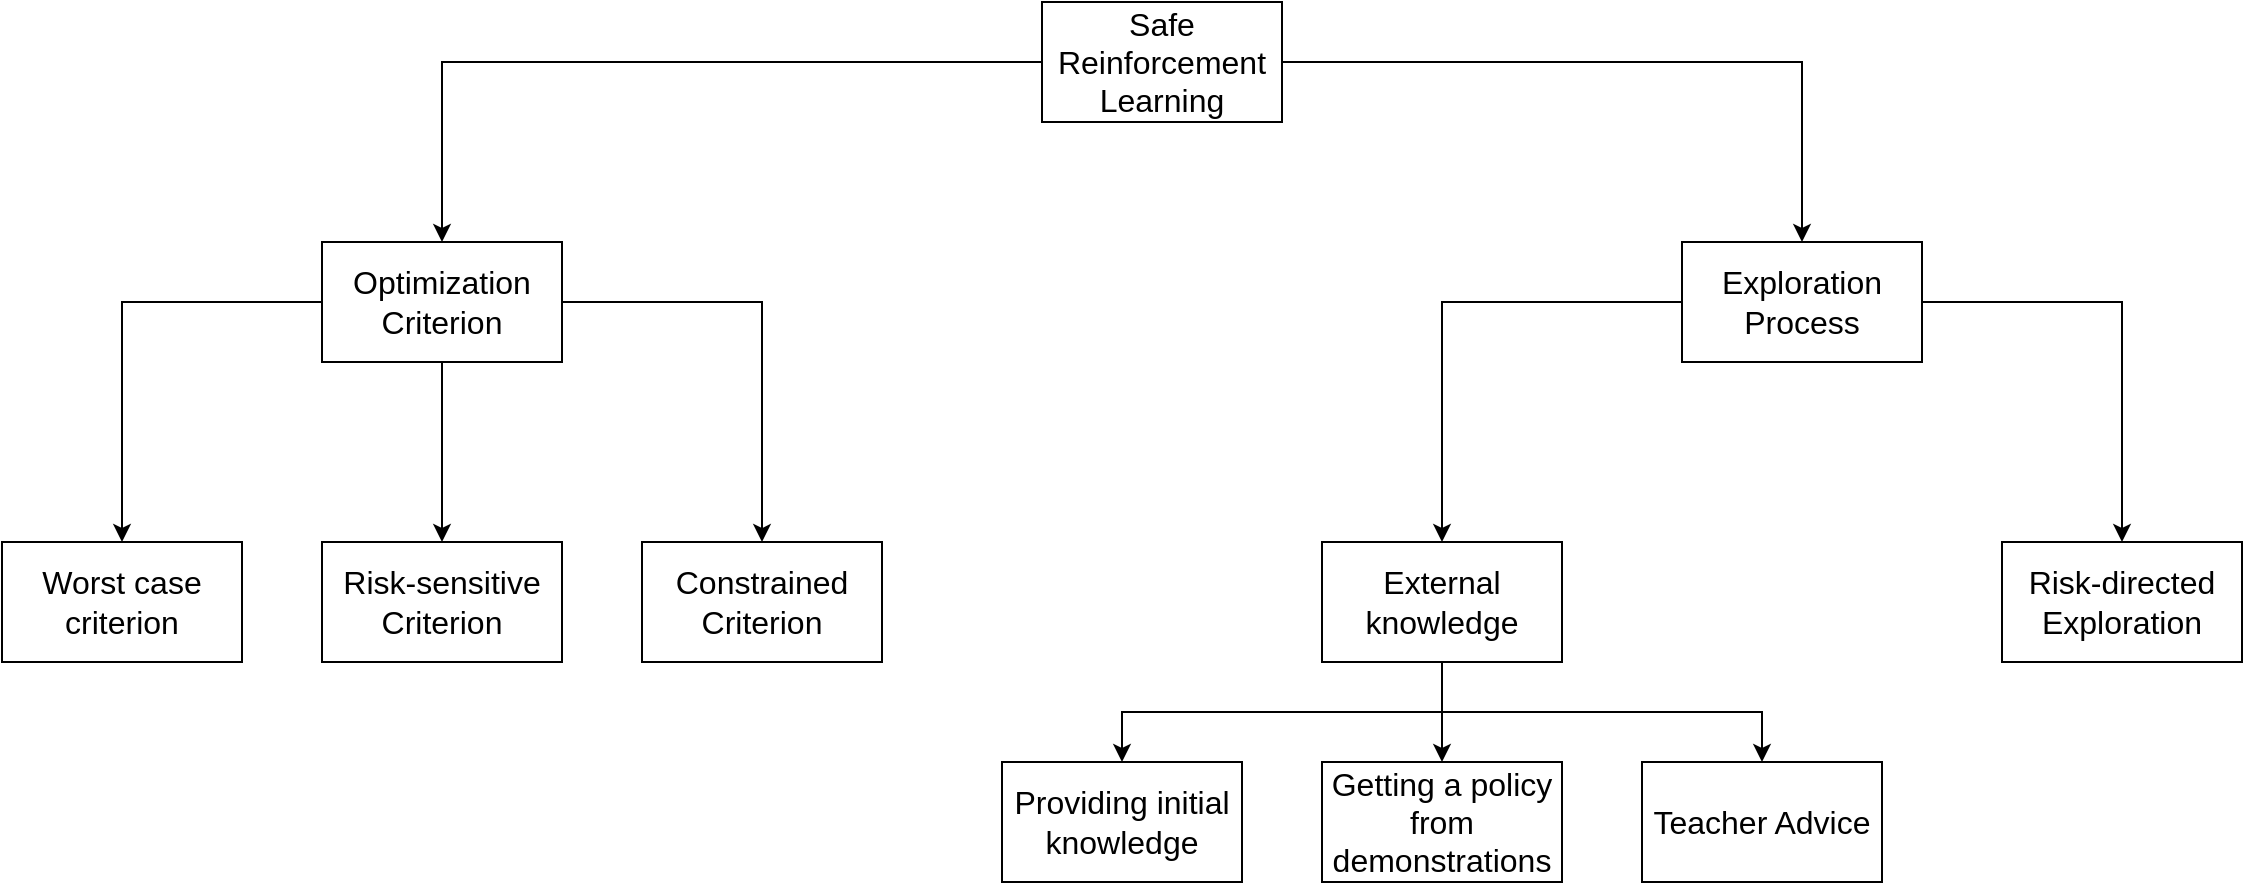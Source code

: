 <mxfile version="15.4.3" type="github">
  <diagram id="zvG8gOoKLg7x9lctHi23" name="Page-1">
    <mxGraphModel dx="1447" dy="797" grid="1" gridSize="10" guides="1" tooltips="1" connect="1" arrows="1" fold="1" page="1" pageScale="1" pageWidth="850" pageHeight="1100" math="0" shadow="0">
      <root>
        <mxCell id="0" />
        <mxCell id="1" parent="0" />
        <mxCell id="zF8SeKDar9_ll212jqUI-12" style="edgeStyle=orthogonalEdgeStyle;rounded=0;orthogonalLoop=1;jettySize=auto;html=1;entryX=0.5;entryY=0;entryDx=0;entryDy=0;fontSize=16;" parent="1" source="zF8SeKDar9_ll212jqUI-1" target="zF8SeKDar9_ll212jqUI-2" edge="1">
          <mxGeometry relative="1" as="geometry" />
        </mxCell>
        <mxCell id="zF8SeKDar9_ll212jqUI-23" style="edgeStyle=orthogonalEdgeStyle;rounded=0;orthogonalLoop=1;jettySize=auto;html=1;exitX=1;exitY=0.5;exitDx=0;exitDy=0;entryX=0.5;entryY=0;entryDx=0;entryDy=0;fontSize=16;" parent="1" source="zF8SeKDar9_ll212jqUI-1" target="zF8SeKDar9_ll212jqUI-3" edge="1">
          <mxGeometry relative="1" as="geometry" />
        </mxCell>
        <mxCell id="zF8SeKDar9_ll212jqUI-1" value="Safe Reinforcement Learning" style="rounded=0;whiteSpace=wrap;html=1;fontSize=16;" parent="1" vertex="1">
          <mxGeometry x="540" y="90" width="120" height="60" as="geometry" />
        </mxCell>
        <mxCell id="zF8SeKDar9_ll212jqUI-14" style="edgeStyle=orthogonalEdgeStyle;rounded=0;orthogonalLoop=1;jettySize=auto;html=1;exitX=0;exitY=0.5;exitDx=0;exitDy=0;entryX=0.5;entryY=0;entryDx=0;entryDy=0;fontSize=16;" parent="1" source="zF8SeKDar9_ll212jqUI-2" target="zF8SeKDar9_ll212jqUI-4" edge="1">
          <mxGeometry relative="1" as="geometry" />
        </mxCell>
        <mxCell id="zF8SeKDar9_ll212jqUI-15" style="edgeStyle=orthogonalEdgeStyle;rounded=0;orthogonalLoop=1;jettySize=auto;html=1;exitX=0.5;exitY=1;exitDx=0;exitDy=0;entryX=0.5;entryY=0;entryDx=0;entryDy=0;fontSize=16;" parent="1" source="zF8SeKDar9_ll212jqUI-2" target="zF8SeKDar9_ll212jqUI-6" edge="1">
          <mxGeometry relative="1" as="geometry" />
        </mxCell>
        <mxCell id="zF8SeKDar9_ll212jqUI-16" style="edgeStyle=orthogonalEdgeStyle;rounded=0;orthogonalLoop=1;jettySize=auto;html=1;exitX=1;exitY=0.5;exitDx=0;exitDy=0;entryX=0.5;entryY=0;entryDx=0;entryDy=0;fontSize=16;" parent="1" source="zF8SeKDar9_ll212jqUI-2" target="zF8SeKDar9_ll212jqUI-5" edge="1">
          <mxGeometry relative="1" as="geometry" />
        </mxCell>
        <mxCell id="zF8SeKDar9_ll212jqUI-2" value="Optimization Criterion" style="rounded=0;whiteSpace=wrap;html=1;fontSize=16;" parent="1" vertex="1">
          <mxGeometry x="180" y="210" width="120" height="60" as="geometry" />
        </mxCell>
        <mxCell id="zF8SeKDar9_ll212jqUI-17" style="edgeStyle=orthogonalEdgeStyle;rounded=0;orthogonalLoop=1;jettySize=auto;html=1;exitX=0;exitY=0.5;exitDx=0;exitDy=0;fontSize=16;" parent="1" source="zF8SeKDar9_ll212jqUI-3" target="zF8SeKDar9_ll212jqUI-7" edge="1">
          <mxGeometry relative="1" as="geometry" />
        </mxCell>
        <mxCell id="zF8SeKDar9_ll212jqUI-18" style="edgeStyle=orthogonalEdgeStyle;rounded=0;orthogonalLoop=1;jettySize=auto;html=1;exitX=1;exitY=0.5;exitDx=0;exitDy=0;fontSize=16;" parent="1" source="zF8SeKDar9_ll212jqUI-3" target="zF8SeKDar9_ll212jqUI-8" edge="1">
          <mxGeometry relative="1" as="geometry" />
        </mxCell>
        <mxCell id="zF8SeKDar9_ll212jqUI-3" value="Exploration Process" style="rounded=0;whiteSpace=wrap;html=1;fontSize=16;" parent="1" vertex="1">
          <mxGeometry x="860" y="210" width="120" height="60" as="geometry" />
        </mxCell>
        <mxCell id="zF8SeKDar9_ll212jqUI-4" value="Worst case criterion" style="rounded=0;whiteSpace=wrap;html=1;fontSize=16;" parent="1" vertex="1">
          <mxGeometry x="20" y="360" width="120" height="60" as="geometry" />
        </mxCell>
        <mxCell id="zF8SeKDar9_ll212jqUI-5" value="Constrained Criterion" style="rounded=0;whiteSpace=wrap;html=1;fontSize=16;" parent="1" vertex="1">
          <mxGeometry x="340" y="360" width="120" height="60" as="geometry" />
        </mxCell>
        <mxCell id="zF8SeKDar9_ll212jqUI-6" value="Risk-sensitive Criterion" style="rounded=0;whiteSpace=wrap;html=1;fontSize=16;" parent="1" vertex="1">
          <mxGeometry x="180" y="360" width="120" height="60" as="geometry" />
        </mxCell>
        <mxCell id="zF8SeKDar9_ll212jqUI-20" style="edgeStyle=orthogonalEdgeStyle;rounded=0;orthogonalLoop=1;jettySize=auto;html=1;exitX=0.5;exitY=1;exitDx=0;exitDy=0;entryX=0.5;entryY=0;entryDx=0;entryDy=0;fontSize=16;" parent="1" source="zF8SeKDar9_ll212jqUI-7" target="zF8SeKDar9_ll212jqUI-11" edge="1">
          <mxGeometry relative="1" as="geometry">
            <Array as="points">
              <mxPoint x="580" y="445" />
              <mxPoint x="420" y="445" />
            </Array>
          </mxGeometry>
        </mxCell>
        <mxCell id="zF8SeKDar9_ll212jqUI-21" style="edgeStyle=orthogonalEdgeStyle;rounded=0;orthogonalLoop=1;jettySize=auto;html=1;exitX=0.5;exitY=1;exitDx=0;exitDy=0;entryX=0.5;entryY=0;entryDx=0;entryDy=0;fontSize=16;" parent="1" source="zF8SeKDar9_ll212jqUI-7" target="zF8SeKDar9_ll212jqUI-9" edge="1">
          <mxGeometry relative="1" as="geometry" />
        </mxCell>
        <mxCell id="zF8SeKDar9_ll212jqUI-22" style="edgeStyle=orthogonalEdgeStyle;rounded=0;orthogonalLoop=1;jettySize=auto;html=1;exitX=0.5;exitY=1;exitDx=0;exitDy=0;entryX=0.5;entryY=0;entryDx=0;entryDy=0;fontSize=16;" parent="1" source="zF8SeKDar9_ll212jqUI-7" target="zF8SeKDar9_ll212jqUI-10" edge="1">
          <mxGeometry relative="1" as="geometry" />
        </mxCell>
        <mxCell id="zF8SeKDar9_ll212jqUI-7" value="External knowledge" style="rounded=0;whiteSpace=wrap;html=1;fontSize=16;" parent="1" vertex="1">
          <mxGeometry x="680" y="360" width="120" height="60" as="geometry" />
        </mxCell>
        <mxCell id="zF8SeKDar9_ll212jqUI-8" value="Risk-directed Exploration" style="rounded=0;whiteSpace=wrap;html=1;fontSize=16;" parent="1" vertex="1">
          <mxGeometry x="1020" y="360" width="120" height="60" as="geometry" />
        </mxCell>
        <mxCell id="zF8SeKDar9_ll212jqUI-9" value="Getting a policy from demonstrations" style="rounded=0;whiteSpace=wrap;html=1;fontSize=16;" parent="1" vertex="1">
          <mxGeometry x="680" y="470" width="120" height="60" as="geometry" />
        </mxCell>
        <mxCell id="zF8SeKDar9_ll212jqUI-10" value="Teacher Advice" style="rounded=0;whiteSpace=wrap;html=1;fontSize=16;" parent="1" vertex="1">
          <mxGeometry x="840" y="470" width="120" height="60" as="geometry" />
        </mxCell>
        <mxCell id="zF8SeKDar9_ll212jqUI-11" value="Providing initial knowledge" style="rounded=0;whiteSpace=wrap;html=1;fontSize=16;" parent="1" vertex="1">
          <mxGeometry x="520" y="470" width="120" height="60" as="geometry" />
        </mxCell>
      </root>
    </mxGraphModel>
  </diagram>
</mxfile>
